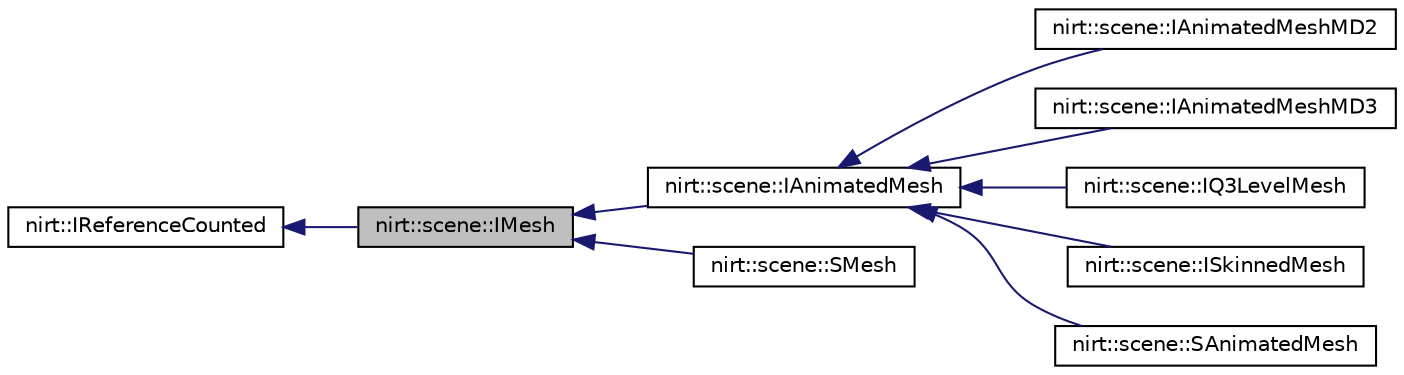 digraph "nirt::scene::IMesh"
{
 // LATEX_PDF_SIZE
  edge [fontname="Helvetica",fontsize="10",labelfontname="Helvetica",labelfontsize="10"];
  node [fontname="Helvetica",fontsize="10",shape=record];
  rankdir="LR";
  Node1 [label="nirt::scene::IMesh",height=0.2,width=0.4,color="black", fillcolor="grey75", style="filled", fontcolor="black",tooltip="Class which holds the geometry of an object."];
  Node2 -> Node1 [dir="back",color="midnightblue",fontsize="10",style="solid",fontname="Helvetica"];
  Node2 [label="nirt::IReferenceCounted",height=0.2,width=0.4,color="black", fillcolor="white", style="filled",URL="$classnirt_1_1IReferenceCounted.html",tooltip="Base class of most objects of the Nirtcpp Engine."];
  Node1 -> Node3 [dir="back",color="midnightblue",fontsize="10",style="solid",fontname="Helvetica"];
  Node3 [label="nirt::scene::IAnimatedMesh",height=0.2,width=0.4,color="black", fillcolor="white", style="filled",URL="$classnirt_1_1scene_1_1IAnimatedMesh.html",tooltip="Interface for an animated mesh."];
  Node3 -> Node4 [dir="back",color="midnightblue",fontsize="10",style="solid",fontname="Helvetica"];
  Node4 [label="nirt::scene::IAnimatedMeshMD2",height=0.2,width=0.4,color="black", fillcolor="white", style="filled",URL="$classnirt_1_1scene_1_1IAnimatedMeshMD2.html",tooltip="Interface for using some special functions of MD2 meshes."];
  Node3 -> Node5 [dir="back",color="midnightblue",fontsize="10",style="solid",fontname="Helvetica"];
  Node5 [label="nirt::scene::IAnimatedMeshMD3",height=0.2,width=0.4,color="black", fillcolor="white", style="filled",URL="$classnirt_1_1scene_1_1IAnimatedMeshMD3.html",tooltip="Interface for using some special functions of MD3 meshes."];
  Node3 -> Node6 [dir="back",color="midnightblue",fontsize="10",style="solid",fontname="Helvetica"];
  Node6 [label="nirt::scene::IQ3LevelMesh",height=0.2,width=0.4,color="black", fillcolor="white", style="filled",URL="$classnirt_1_1scene_1_1IQ3LevelMesh.html",tooltip="Interface for a Mesh which can be loaded directly from a Quake3 .bsp-file."];
  Node3 -> Node7 [dir="back",color="midnightblue",fontsize="10",style="solid",fontname="Helvetica"];
  Node7 [label="nirt::scene::ISkinnedMesh",height=0.2,width=0.4,color="black", fillcolor="white", style="filled",URL="$classnirt_1_1scene_1_1ISkinnedMesh.html",tooltip="Interface for using some special functions of Skinned meshes."];
  Node3 -> Node8 [dir="back",color="midnightblue",fontsize="10",style="solid",fontname="Helvetica"];
  Node8 [label="nirt::scene::SAnimatedMesh",height=0.2,width=0.4,color="black", fillcolor="white", style="filled",URL="$structnirt_1_1scene_1_1SAnimatedMesh.html",tooltip="Simple implementation of the IAnimatedMesh interface."];
  Node1 -> Node9 [dir="back",color="midnightblue",fontsize="10",style="solid",fontname="Helvetica"];
  Node9 [label="nirt::scene::SMesh",height=0.2,width=0.4,color="black", fillcolor="white", style="filled",URL="$structnirt_1_1scene_1_1SMesh.html",tooltip="Simple implementation of the IMesh interface."];
}
